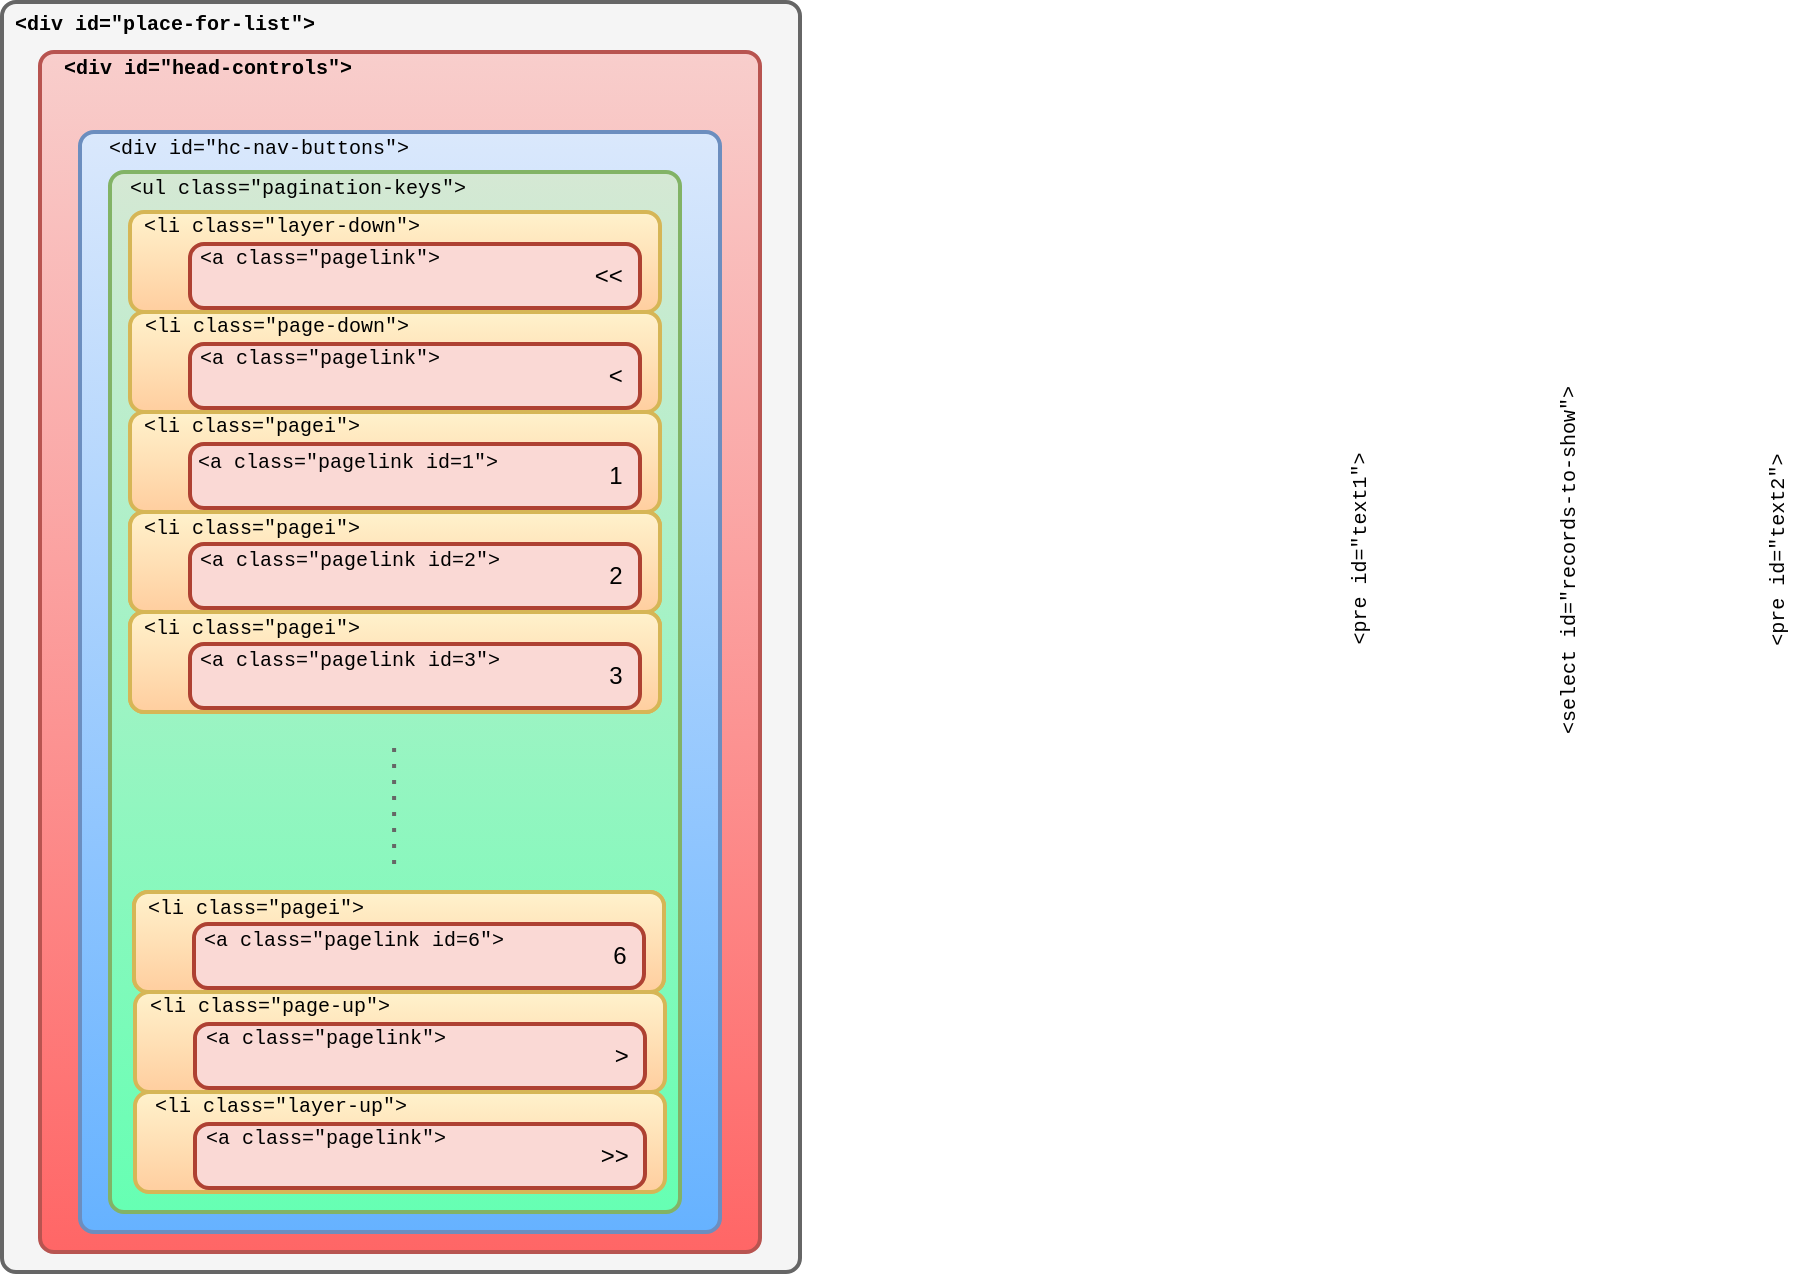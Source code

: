 <mxfile version="21.7.5" type="device">
  <diagram name="Página-1" id="RStskpvfnRbARWp5v2R_">
    <mxGraphModel dx="720" dy="463" grid="1" gridSize="10" guides="1" tooltips="1" connect="1" arrows="1" fold="1" page="1" pageScale="1" pageWidth="1169" pageHeight="827" math="0" shadow="0">
      <root>
        <mxCell id="0" />
        <mxCell id="1" parent="0" />
        <mxCell id="Ax9prqbgl7QCSC3Ttb6f-51" value="" style="rounded=1;whiteSpace=wrap;html=1;absoluteArcSize=1;arcSize=14;strokeWidth=2;fillColor=#f5f5f5;strokeColor=#666666;fontColor=#333333;" parent="1" vertex="1">
          <mxGeometry x="70" y="96" width="399" height="635" as="geometry" />
        </mxCell>
        <mxCell id="Ax9prqbgl7QCSC3Ttb6f-1" value="" style="rounded=1;whiteSpace=wrap;html=1;absoluteArcSize=1;arcSize=14;strokeWidth=2;fillColor=#f8cecc;strokeColor=#b85450;gradientColor=#FF6666;" parent="1" vertex="1">
          <mxGeometry x="89" y="121" width="360" height="600" as="geometry" />
        </mxCell>
        <mxCell id="Ax9prqbgl7QCSC3Ttb6f-28" value="&lt;font face=&quot;Courier New&quot; style=&quot;font-size: 10px;&quot;&gt;&lt;b&gt;&amp;lt;div id=&quot;head-controls&quot;&amp;gt;&lt;/b&gt;&lt;/font&gt;" style="text;html=1;strokeColor=none;fillColor=none;align=center;verticalAlign=middle;whiteSpace=wrap;rounded=0;" parent="1" vertex="1">
          <mxGeometry x="98" y="123" width="150" height="10" as="geometry" />
        </mxCell>
        <mxCell id="Ax9prqbgl7QCSC3Ttb6f-29" value="&lt;font face=&quot;Courier New&quot; style=&quot;font-size: 10px;&quot;&gt;&amp;lt;pre id=&quot;text1&quot;&amp;gt;&lt;/font&gt;" style="text;html=1;strokeColor=none;fillColor=none;align=center;verticalAlign=middle;whiteSpace=wrap;rounded=0;rotation=-90;" parent="1" vertex="1">
          <mxGeometry x="697.5" y="364.7" width="100" height="10" as="geometry" />
        </mxCell>
        <mxCell id="Ax9prqbgl7QCSC3Ttb6f-30" value="&lt;font face=&quot;Courier New&quot; style=&quot;font-size: 10px;&quot;&gt;&amp;lt;pre id=&quot;text2&quot;&amp;gt;&lt;/font&gt;" style="text;html=1;strokeColor=none;fillColor=none;align=center;verticalAlign=middle;whiteSpace=wrap;rounded=0;rotation=-90;" parent="1" vertex="1">
          <mxGeometry x="907.5" y="365.31" width="100" height="10" as="geometry" />
        </mxCell>
        <mxCell id="Ax9prqbgl7QCSC3Ttb6f-31" value="&lt;font face=&quot;Courier New&quot; style=&quot;font-size: 10px;&quot;&gt;&amp;lt;select id=&quot;records-to-show&quot;&amp;gt;&lt;/font&gt;" style="text;html=1;strokeColor=none;fillColor=none;align=center;verticalAlign=middle;whiteSpace=wrap;rounded=0;rotation=-90;" parent="1" vertex="1">
          <mxGeometry x="760" y="370" width="185" height="10" as="geometry" />
        </mxCell>
        <mxCell id="Ax9prqbgl7QCSC3Ttb6f-32" value="&lt;font face=&quot;Courier New&quot; style=&quot;font-size: 10px;&quot;&gt;&lt;b&gt;&amp;lt;div id=&quot;place-for-list&quot;&amp;gt;&lt;/b&gt;&lt;/font&gt;" style="text;html=1;strokeColor=none;fillColor=none;align=center;verticalAlign=middle;whiteSpace=wrap;rounded=0;" parent="1" vertex="1">
          <mxGeometry x="74" y="101" width="155" height="10" as="geometry" />
        </mxCell>
        <mxCell id="Ax9prqbgl7QCSC3Ttb6f-15" value="" style="rounded=1;whiteSpace=wrap;html=1;absoluteArcSize=1;arcSize=14;strokeWidth=2;fillColor=#dae8fc;strokeColor=#6c8ebf;gradientColor=#66B2FF;" parent="1" vertex="1">
          <mxGeometry x="109" y="161" width="320" height="550" as="geometry" />
        </mxCell>
        <mxCell id="Ax9prqbgl7QCSC3Ttb6f-16" value="" style="rounded=1;whiteSpace=wrap;html=1;absoluteArcSize=1;arcSize=14;strokeWidth=2;fillColor=#d5e8d4;strokeColor=#82b366;gradientColor=#66FFB3;" parent="1" vertex="1">
          <mxGeometry x="124" y="181" width="285" height="520" as="geometry" />
        </mxCell>
        <mxCell id="Ax9prqbgl7QCSC3Ttb6f-17" value="" style="rounded=1;whiteSpace=wrap;html=1;absoluteArcSize=1;arcSize=14;strokeWidth=2;fillColor=#fff2cc;strokeColor=#d6b656;gradientColor=#FFCE9F;" parent="1" vertex="1">
          <mxGeometry x="134" y="201" width="265" height="50" as="geometry" />
        </mxCell>
        <mxCell id="Ax9prqbgl7QCSC3Ttb6f-25" value="&lt;font face=&quot;Courier New&quot; style=&quot;font-size: 10px;&quot;&gt;&amp;lt;div id=&quot;hc-nav-buttons&quot;&amp;gt;&lt;/font&gt;" style="text;html=1;strokeColor=none;fillColor=none;align=center;verticalAlign=middle;whiteSpace=wrap;rounded=0;" parent="1" vertex="1">
          <mxGeometry x="120" y="163" width="157" height="10" as="geometry" />
        </mxCell>
        <mxCell id="Ax9prqbgl7QCSC3Ttb6f-26" value="&lt;font face=&quot;Courier New&quot; style=&quot;font-size: 10px;&quot;&gt;&amp;lt;ul class=&quot;pagination-keys&quot;&amp;gt;&lt;/font&gt;" style="text;html=1;strokeColor=none;fillColor=none;align=center;verticalAlign=middle;whiteSpace=wrap;rounded=0;" parent="1" vertex="1">
          <mxGeometry x="128" y="183" width="180" height="10" as="geometry" />
        </mxCell>
        <mxCell id="Ax9prqbgl7QCSC3Ttb6f-6" value="&lt;font face=&quot;Courier New&quot; style=&quot;font-size: 10px;&quot;&gt;&amp;lt;li class=&quot;layer-down&quot;&amp;gt;&lt;/font&gt;" style="text;html=1;strokeColor=none;fillColor=none;align=center;verticalAlign=middle;whiteSpace=wrap;rounded=0;rotation=0;" parent="1" vertex="1">
          <mxGeometry x="135" y="202" width="150" height="10" as="geometry" />
        </mxCell>
        <mxCell id="Ax9prqbgl7QCSC3Ttb6f-33" value="&amp;lt;&amp;lt;&amp;nbsp;&amp;nbsp;" style="rounded=1;whiteSpace=wrap;html=1;absoluteArcSize=1;arcSize=14;strokeWidth=2;fillColor=#fad9d5;strokeColor=#ae4132;align=right;" parent="1" vertex="1">
          <mxGeometry x="164" y="217" width="225" height="32" as="geometry" />
        </mxCell>
        <mxCell id="Ax9prqbgl7QCSC3Ttb6f-34" value="&lt;font face=&quot;Courier New&quot; style=&quot;font-size: 10px;&quot;&gt;&amp;lt;a class=&quot;pagelink&quot;&amp;gt;&lt;/font&gt;" style="text;html=1;strokeColor=none;fillColor=none;align=center;verticalAlign=middle;whiteSpace=wrap;rounded=0;rotation=0;" parent="1" vertex="1">
          <mxGeometry x="164" y="218" width="130" height="10" as="geometry" />
        </mxCell>
        <mxCell id="Ax9prqbgl7QCSC3Ttb6f-35" value="" style="rounded=1;whiteSpace=wrap;html=1;absoluteArcSize=1;arcSize=14;strokeWidth=2;fillColor=#fff2cc;strokeColor=#d6b656;gradientColor=#FFCE9F;" parent="1" vertex="1">
          <mxGeometry x="134" y="251" width="265" height="50" as="geometry" />
        </mxCell>
        <mxCell id="Ax9prqbgl7QCSC3Ttb6f-36" value="&amp;lt;&amp;nbsp;&amp;nbsp;" style="rounded=1;whiteSpace=wrap;html=1;absoluteArcSize=1;arcSize=14;strokeWidth=2;fillColor=#fad9d5;strokeColor=#ae4132;align=right;" parent="1" vertex="1">
          <mxGeometry x="164" y="267" width="225" height="32" as="geometry" />
        </mxCell>
        <mxCell id="Ax9prqbgl7QCSC3Ttb6f-37" value="&lt;font face=&quot;Courier New&quot; style=&quot;font-size: 10px;&quot;&gt;&amp;lt;a class=&quot;pagelink&quot;&amp;gt;&lt;/font&gt;" style="text;html=1;strokeColor=none;fillColor=none;align=center;verticalAlign=middle;whiteSpace=wrap;rounded=0;rotation=0;" parent="1" vertex="1">
          <mxGeometry x="163" y="268" width="132" height="10" as="geometry" />
        </mxCell>
        <mxCell id="Ax9prqbgl7QCSC3Ttb6f-38" value="&lt;font face=&quot;Courier New&quot; style=&quot;font-size: 10px;&quot;&gt;&amp;lt;li class=&quot;page-down&quot;&amp;gt;&lt;/font&gt;" style="text;html=1;strokeColor=none;fillColor=none;align=center;verticalAlign=middle;whiteSpace=wrap;rounded=0;rotation=0;" parent="1" vertex="1">
          <mxGeometry x="139.5" y="252" width="134.5" height="10" as="geometry" />
        </mxCell>
        <mxCell id="Ax9prqbgl7QCSC3Ttb6f-42" value="" style="rounded=1;whiteSpace=wrap;html=1;absoluteArcSize=1;arcSize=14;strokeWidth=2;fillColor=#fff2cc;strokeColor=#d6b656;gradientColor=#FFCE9F;" parent="1" vertex="1">
          <mxGeometry x="134" y="301" width="265" height="50" as="geometry" />
        </mxCell>
        <mxCell id="Ax9prqbgl7QCSC3Ttb6f-45" value="1&amp;nbsp;&amp;nbsp;" style="rounded=1;whiteSpace=wrap;html=1;absoluteArcSize=1;arcSize=14;strokeWidth=2;fillColor=#fad9d5;strokeColor=#ae4132;align=right;" parent="1" vertex="1">
          <mxGeometry x="164" y="317" width="225" height="32" as="geometry" />
        </mxCell>
        <mxCell id="Ax9prqbgl7QCSC3Ttb6f-46" value="&lt;font face=&quot;Courier New&quot; style=&quot;font-size: 10px;&quot;&gt;&amp;lt;a class=&quot;pagelink id=1&quot;&amp;gt;&lt;/font&gt;" style="text;html=1;strokeColor=none;fillColor=none;align=center;verticalAlign=middle;whiteSpace=wrap;rounded=0;rotation=0;" parent="1" vertex="1">
          <mxGeometry x="162" y="320" width="162" height="10" as="geometry" />
        </mxCell>
        <mxCell id="Ax9prqbgl7QCSC3Ttb6f-47" value="&lt;font face=&quot;Courier New&quot; style=&quot;font-size: 10px;&quot;&gt;&amp;lt;li class=&quot;pagei&quot;&amp;gt;&lt;/font&gt;" style="text;html=1;strokeColor=none;fillColor=none;align=center;verticalAlign=middle;whiteSpace=wrap;rounded=0;rotation=0;" parent="1" vertex="1">
          <mxGeometry x="135" y="302" width="119.5" height="10" as="geometry" />
        </mxCell>
        <mxCell id="Ax9prqbgl7QCSC3Ttb6f-52" value="" style="group;verticalAlign=middle;fillColor=#fff2cc;strokeColor=#d6b656;rounded=1;arcSize=14;strokeWidth=2;gradientColor=#FFCE9F;" parent="1" vertex="1" connectable="0">
          <mxGeometry x="134" y="351" width="265" height="50" as="geometry" />
        </mxCell>
        <mxCell id="Ax9prqbgl7QCSC3Ttb6f-43" value="" style="rounded=1;whiteSpace=wrap;html=1;absoluteArcSize=1;arcSize=14;strokeWidth=2;fillColor=#fff2cc;strokeColor=#d6b656;gradientColor=#FFCE9F;" parent="Ax9prqbgl7QCSC3Ttb6f-52" vertex="1">
          <mxGeometry width="265" height="50" as="geometry" />
        </mxCell>
        <mxCell id="Ax9prqbgl7QCSC3Ttb6f-48" value="2&amp;nbsp;&amp;nbsp;" style="rounded=1;whiteSpace=wrap;html=1;absoluteArcSize=1;arcSize=14;strokeWidth=2;fillColor=#fad9d5;strokeColor=#ae4132;align=right;" parent="Ax9prqbgl7QCSC3Ttb6f-52" vertex="1">
          <mxGeometry x="30" y="16" width="225" height="32" as="geometry" />
        </mxCell>
        <mxCell id="Ax9prqbgl7QCSC3Ttb6f-49" value="&lt;font face=&quot;Courier New&quot; style=&quot;font-size: 10px;&quot;&gt;&amp;lt;a class=&quot;pagelink id=2&quot;&amp;gt;&lt;/font&gt;" style="text;html=1;strokeColor=none;fillColor=none;align=center;verticalAlign=middle;whiteSpace=wrap;rounded=0;rotation=0;" parent="Ax9prqbgl7QCSC3Ttb6f-52" vertex="1">
          <mxGeometry x="28.5" y="18" width="162" height="10" as="geometry" />
        </mxCell>
        <mxCell id="Ax9prqbgl7QCSC3Ttb6f-50" value="&lt;font face=&quot;Courier New&quot; style=&quot;font-size: 10px;&quot;&gt;&amp;lt;li class=&quot;pagei&quot;&amp;gt;&lt;/font&gt;" style="text;html=1;strokeColor=none;fillColor=none;align=center;verticalAlign=middle;whiteSpace=wrap;rounded=0;rotation=0;" parent="Ax9prqbgl7QCSC3Ttb6f-52" vertex="1">
          <mxGeometry x="1" y="2" width="119.5" height="10" as="geometry" />
        </mxCell>
        <mxCell id="Ax9prqbgl7QCSC3Ttb6f-53" value="" style="group;verticalAlign=middle;fillColor=#fff2cc;strokeColor=#d6b656;rounded=1;arcSize=14;strokeWidth=2;gradientColor=#FFCE9F;container=0;" parent="1" vertex="1" connectable="0">
          <mxGeometry x="134" y="401" width="265" height="50" as="geometry" />
        </mxCell>
        <mxCell id="Ax9prqbgl7QCSC3Ttb6f-58" value="" style="group;verticalAlign=middle;fillColor=#fff2cc;strokeColor=#d6b656;gradientColor=#FFCE9F;rounded=1;arcSize=14;strokeWidth=2;container=0;" parent="1" vertex="1" connectable="0">
          <mxGeometry x="136" y="541" width="265" height="50" as="geometry" />
        </mxCell>
        <mxCell id="Ax9prqbgl7QCSC3Ttb6f-63" value="" style="rounded=1;whiteSpace=wrap;html=1;absoluteArcSize=1;arcSize=14;strokeWidth=2;fillColor=#fff2cc;strokeColor=#d6b656;gradientColor=#FFCE9F;" parent="1" vertex="1">
          <mxGeometry x="136.5" y="591" width="265" height="50" as="geometry" />
        </mxCell>
        <mxCell id="Ax9prqbgl7QCSC3Ttb6f-64" value="&lt;font face=&quot;Courier New&quot; style=&quot;font-size: 10px;&quot;&gt;&amp;lt;li class=&quot;page-up&quot;&amp;gt;&lt;/font&gt;" style="text;html=1;strokeColor=none;fillColor=none;align=center;verticalAlign=middle;whiteSpace=wrap;rounded=0;rotation=0;" parent="1" vertex="1">
          <mxGeometry x="137.5" y="592" width="131.5" height="10" as="geometry" />
        </mxCell>
        <mxCell id="Ax9prqbgl7QCSC3Ttb6f-65" value="&amp;gt;&amp;nbsp;&amp;nbsp;" style="rounded=1;whiteSpace=wrap;html=1;absoluteArcSize=1;arcSize=14;strokeWidth=2;fillColor=#fad9d5;strokeColor=#ae4132;align=right;" parent="1" vertex="1">
          <mxGeometry x="166.5" y="607" width="225" height="32" as="geometry" />
        </mxCell>
        <mxCell id="Ax9prqbgl7QCSC3Ttb6f-66" value="&lt;font face=&quot;Courier New&quot; style=&quot;font-size: 10px;&quot;&gt;&amp;lt;a class=&quot;pagelink&quot;&amp;gt;&lt;/font&gt;" style="text;html=1;strokeColor=none;fillColor=none;align=center;verticalAlign=middle;whiteSpace=wrap;rounded=0;rotation=0;" parent="1" vertex="1">
          <mxGeometry x="166.5" y="608" width="130" height="10" as="geometry" />
        </mxCell>
        <mxCell id="Ax9prqbgl7QCSC3Ttb6f-67" value="" style="rounded=1;whiteSpace=wrap;html=1;absoluteArcSize=1;arcSize=14;strokeWidth=2;fillColor=#fff2cc;strokeColor=#d6b656;gradientColor=#FFCE9F;" parent="1" vertex="1">
          <mxGeometry x="136.5" y="641" width="265" height="50" as="geometry" />
        </mxCell>
        <mxCell id="Ax9prqbgl7QCSC3Ttb6f-68" value="&amp;gt;&amp;gt;&amp;nbsp;&amp;nbsp;" style="rounded=1;whiteSpace=wrap;html=1;absoluteArcSize=1;arcSize=14;strokeWidth=2;fillColor=#fad9d5;strokeColor=#ae4132;align=right;" parent="1" vertex="1">
          <mxGeometry x="166.5" y="657" width="225" height="32" as="geometry" />
        </mxCell>
        <mxCell id="Ax9prqbgl7QCSC3Ttb6f-69" value="&lt;font face=&quot;Courier New&quot; style=&quot;font-size: 10px;&quot;&gt;&amp;lt;a class=&quot;pagelink&quot;&amp;gt;&lt;/font&gt;" style="text;html=1;strokeColor=none;fillColor=none;align=center;verticalAlign=middle;whiteSpace=wrap;rounded=0;rotation=0;" parent="1" vertex="1">
          <mxGeometry x="165.5" y="658" width="132" height="10" as="geometry" />
        </mxCell>
        <mxCell id="Ax9prqbgl7QCSC3Ttb6f-70" value="&lt;font face=&quot;Courier New&quot; style=&quot;font-size: 10px;&quot;&gt;&amp;lt;li class=&quot;layer-up&quot;&amp;gt;&lt;/font&gt;" style="text;html=1;strokeColor=none;fillColor=none;align=center;verticalAlign=middle;whiteSpace=wrap;rounded=0;rotation=0;" parent="1" vertex="1">
          <mxGeometry x="141" y="642" width="137" height="10" as="geometry" />
        </mxCell>
        <mxCell id="Ax9prqbgl7QCSC3Ttb6f-72" value="" style="endArrow=none;dashed=1;html=1;dashPattern=1 3;strokeWidth=2;rounded=0;fillColor=#f5f5f5;strokeColor=#666666;" parent="1" edge="1">
          <mxGeometry width="50" height="50" relative="1" as="geometry">
            <mxPoint x="266.05" y="527" as="sourcePoint" />
            <mxPoint x="266.05" y="467" as="targetPoint" />
          </mxGeometry>
        </mxCell>
        <mxCell id="Ax9prqbgl7QCSC3Ttb6f-54" value="" style="rounded=1;whiteSpace=wrap;html=1;absoluteArcSize=1;arcSize=14;strokeWidth=2;fillColor=#fff2cc;strokeColor=#d6b656;container=0;gradientColor=#FFCE9F;" parent="1" vertex="1">
          <mxGeometry x="134" y="401" width="265" height="50" as="geometry" />
        </mxCell>
        <mxCell id="Ax9prqbgl7QCSC3Ttb6f-55" value="3&amp;nbsp;&amp;nbsp;" style="rounded=1;whiteSpace=wrap;html=1;absoluteArcSize=1;arcSize=14;strokeWidth=2;fillColor=#fad9d5;strokeColor=#ae4132;align=right;" parent="1" vertex="1">
          <mxGeometry x="164" y="417" width="225" height="32" as="geometry" />
        </mxCell>
        <mxCell id="Ax9prqbgl7QCSC3Ttb6f-56" value="&lt;font face=&quot;Courier New&quot; style=&quot;font-size: 10px;&quot;&gt;&amp;lt;a class=&quot;pagelink id=3&quot;&amp;gt;&lt;/font&gt;" style="text;html=1;strokeColor=none;fillColor=none;align=center;verticalAlign=middle;whiteSpace=wrap;rounded=0;rotation=0;" parent="1" vertex="1">
          <mxGeometry x="162.5" y="419" width="162" height="10" as="geometry" />
        </mxCell>
        <mxCell id="Ax9prqbgl7QCSC3Ttb6f-57" value="&lt;font face=&quot;Courier New&quot; style=&quot;font-size: 10px;&quot;&gt;&amp;lt;li class=&quot;pagei&quot;&amp;gt;&lt;/font&gt;" style="text;html=1;strokeColor=none;fillColor=none;align=center;verticalAlign=middle;whiteSpace=wrap;rounded=0;rotation=0;" parent="1" vertex="1">
          <mxGeometry x="135" y="403" width="119.5" height="10" as="geometry" />
        </mxCell>
        <mxCell id="Ax9prqbgl7QCSC3Ttb6f-59" value="" style="rounded=1;whiteSpace=wrap;html=1;absoluteArcSize=1;arcSize=14;strokeWidth=2;fillColor=#fff2cc;strokeColor=#d6b656;gradientColor=#FFCE9F;" parent="1" vertex="1">
          <mxGeometry x="136" y="541" width="265" height="50" as="geometry" />
        </mxCell>
        <mxCell id="Ax9prqbgl7QCSC3Ttb6f-60" value="6&amp;nbsp;&amp;nbsp;" style="rounded=1;whiteSpace=wrap;html=1;absoluteArcSize=1;arcSize=14;strokeWidth=2;fillColor=#fad9d5;strokeColor=#ae4132;align=right;" parent="1" vertex="1">
          <mxGeometry x="166" y="557" width="225" height="32" as="geometry" />
        </mxCell>
        <mxCell id="Ax9prqbgl7QCSC3Ttb6f-61" value="&lt;font face=&quot;Courier New&quot; style=&quot;font-size: 10px;&quot;&gt;&amp;lt;a class=&quot;pagelink id=6&quot;&amp;gt;&lt;/font&gt;" style="text;html=1;strokeColor=none;fillColor=none;align=center;verticalAlign=middle;whiteSpace=wrap;rounded=0;rotation=0;" parent="1" vertex="1">
          <mxGeometry x="164.5" y="559" width="162" height="10" as="geometry" />
        </mxCell>
        <mxCell id="Ax9prqbgl7QCSC3Ttb6f-62" value="&lt;font face=&quot;Courier New&quot; style=&quot;font-size: 10px;&quot;&gt;&amp;lt;li class=&quot;pagei&quot;&amp;gt;&lt;/font&gt;" style="text;html=1;strokeColor=none;fillColor=none;align=center;verticalAlign=middle;whiteSpace=wrap;rounded=0;rotation=0;" parent="1" vertex="1">
          <mxGeometry x="137" y="543" width="119.5" height="10" as="geometry" />
        </mxCell>
      </root>
    </mxGraphModel>
  </diagram>
</mxfile>
